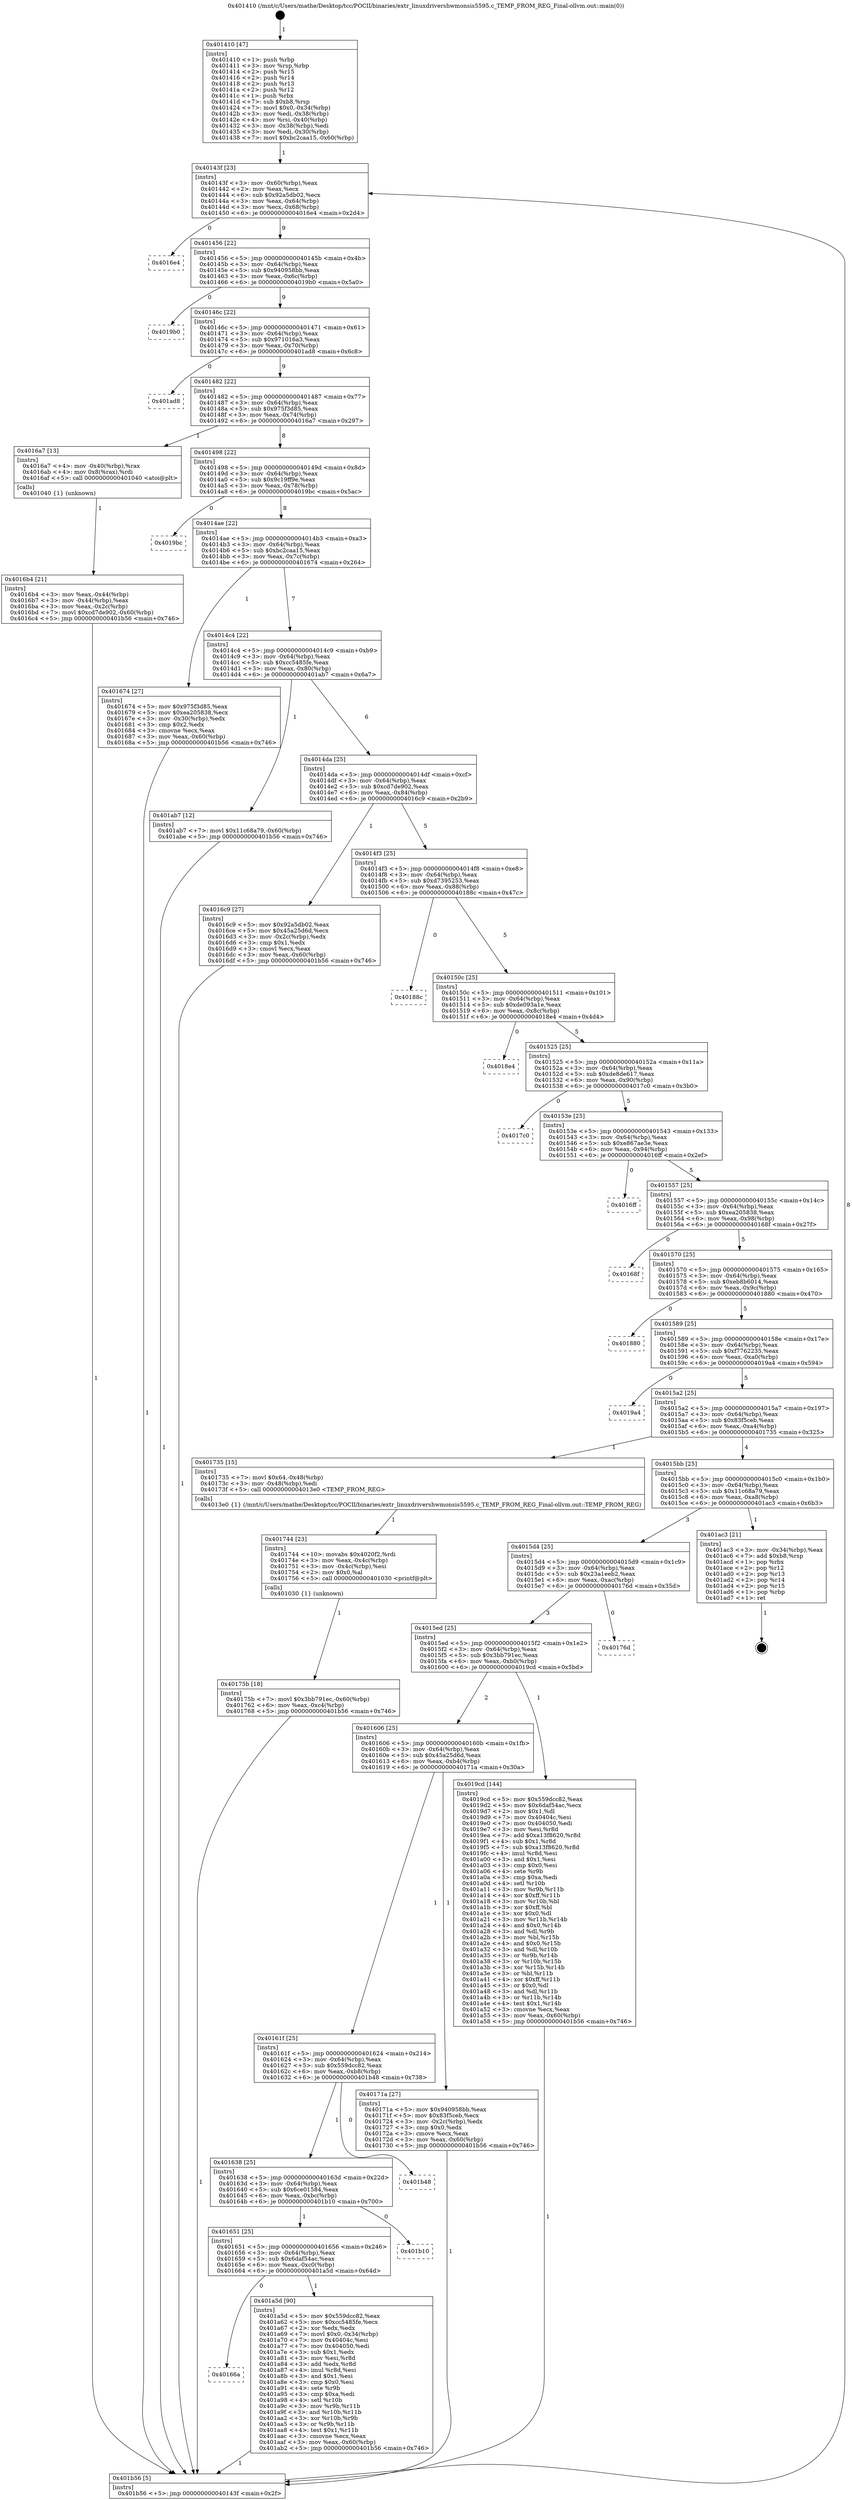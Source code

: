 digraph "0x401410" {
  label = "0x401410 (/mnt/c/Users/mathe/Desktop/tcc/POCII/binaries/extr_linuxdrivershwmonsis5595.c_TEMP_FROM_REG_Final-ollvm.out::main(0))"
  labelloc = "t"
  node[shape=record]

  Entry [label="",width=0.3,height=0.3,shape=circle,fillcolor=black,style=filled]
  "0x40143f" [label="{
     0x40143f [23]\l
     | [instrs]\l
     &nbsp;&nbsp;0x40143f \<+3\>: mov -0x60(%rbp),%eax\l
     &nbsp;&nbsp;0x401442 \<+2\>: mov %eax,%ecx\l
     &nbsp;&nbsp;0x401444 \<+6\>: sub $0x92a5db02,%ecx\l
     &nbsp;&nbsp;0x40144a \<+3\>: mov %eax,-0x64(%rbp)\l
     &nbsp;&nbsp;0x40144d \<+3\>: mov %ecx,-0x68(%rbp)\l
     &nbsp;&nbsp;0x401450 \<+6\>: je 00000000004016e4 \<main+0x2d4\>\l
  }"]
  "0x4016e4" [label="{
     0x4016e4\l
  }", style=dashed]
  "0x401456" [label="{
     0x401456 [22]\l
     | [instrs]\l
     &nbsp;&nbsp;0x401456 \<+5\>: jmp 000000000040145b \<main+0x4b\>\l
     &nbsp;&nbsp;0x40145b \<+3\>: mov -0x64(%rbp),%eax\l
     &nbsp;&nbsp;0x40145e \<+5\>: sub $0x940958bb,%eax\l
     &nbsp;&nbsp;0x401463 \<+3\>: mov %eax,-0x6c(%rbp)\l
     &nbsp;&nbsp;0x401466 \<+6\>: je 00000000004019b0 \<main+0x5a0\>\l
  }"]
  Exit [label="",width=0.3,height=0.3,shape=circle,fillcolor=black,style=filled,peripheries=2]
  "0x4019b0" [label="{
     0x4019b0\l
  }", style=dashed]
  "0x40146c" [label="{
     0x40146c [22]\l
     | [instrs]\l
     &nbsp;&nbsp;0x40146c \<+5\>: jmp 0000000000401471 \<main+0x61\>\l
     &nbsp;&nbsp;0x401471 \<+3\>: mov -0x64(%rbp),%eax\l
     &nbsp;&nbsp;0x401474 \<+5\>: sub $0x971016a3,%eax\l
     &nbsp;&nbsp;0x401479 \<+3\>: mov %eax,-0x70(%rbp)\l
     &nbsp;&nbsp;0x40147c \<+6\>: je 0000000000401ad8 \<main+0x6c8\>\l
  }"]
  "0x40166a" [label="{
     0x40166a\l
  }", style=dashed]
  "0x401ad8" [label="{
     0x401ad8\l
  }", style=dashed]
  "0x401482" [label="{
     0x401482 [22]\l
     | [instrs]\l
     &nbsp;&nbsp;0x401482 \<+5\>: jmp 0000000000401487 \<main+0x77\>\l
     &nbsp;&nbsp;0x401487 \<+3\>: mov -0x64(%rbp),%eax\l
     &nbsp;&nbsp;0x40148a \<+5\>: sub $0x975f3d85,%eax\l
     &nbsp;&nbsp;0x40148f \<+3\>: mov %eax,-0x74(%rbp)\l
     &nbsp;&nbsp;0x401492 \<+6\>: je 00000000004016a7 \<main+0x297\>\l
  }"]
  "0x401a5d" [label="{
     0x401a5d [90]\l
     | [instrs]\l
     &nbsp;&nbsp;0x401a5d \<+5\>: mov $0x559dcc82,%eax\l
     &nbsp;&nbsp;0x401a62 \<+5\>: mov $0xcc5485fe,%ecx\l
     &nbsp;&nbsp;0x401a67 \<+2\>: xor %edx,%edx\l
     &nbsp;&nbsp;0x401a69 \<+7\>: movl $0x0,-0x34(%rbp)\l
     &nbsp;&nbsp;0x401a70 \<+7\>: mov 0x40404c,%esi\l
     &nbsp;&nbsp;0x401a77 \<+7\>: mov 0x404050,%edi\l
     &nbsp;&nbsp;0x401a7e \<+3\>: sub $0x1,%edx\l
     &nbsp;&nbsp;0x401a81 \<+3\>: mov %esi,%r8d\l
     &nbsp;&nbsp;0x401a84 \<+3\>: add %edx,%r8d\l
     &nbsp;&nbsp;0x401a87 \<+4\>: imul %r8d,%esi\l
     &nbsp;&nbsp;0x401a8b \<+3\>: and $0x1,%esi\l
     &nbsp;&nbsp;0x401a8e \<+3\>: cmp $0x0,%esi\l
     &nbsp;&nbsp;0x401a91 \<+4\>: sete %r9b\l
     &nbsp;&nbsp;0x401a95 \<+3\>: cmp $0xa,%edi\l
     &nbsp;&nbsp;0x401a98 \<+4\>: setl %r10b\l
     &nbsp;&nbsp;0x401a9c \<+3\>: mov %r9b,%r11b\l
     &nbsp;&nbsp;0x401a9f \<+3\>: and %r10b,%r11b\l
     &nbsp;&nbsp;0x401aa2 \<+3\>: xor %r10b,%r9b\l
     &nbsp;&nbsp;0x401aa5 \<+3\>: or %r9b,%r11b\l
     &nbsp;&nbsp;0x401aa8 \<+4\>: test $0x1,%r11b\l
     &nbsp;&nbsp;0x401aac \<+3\>: cmovne %ecx,%eax\l
     &nbsp;&nbsp;0x401aaf \<+3\>: mov %eax,-0x60(%rbp)\l
     &nbsp;&nbsp;0x401ab2 \<+5\>: jmp 0000000000401b56 \<main+0x746\>\l
  }"]
  "0x4016a7" [label="{
     0x4016a7 [13]\l
     | [instrs]\l
     &nbsp;&nbsp;0x4016a7 \<+4\>: mov -0x40(%rbp),%rax\l
     &nbsp;&nbsp;0x4016ab \<+4\>: mov 0x8(%rax),%rdi\l
     &nbsp;&nbsp;0x4016af \<+5\>: call 0000000000401040 \<atoi@plt\>\l
     | [calls]\l
     &nbsp;&nbsp;0x401040 \{1\} (unknown)\l
  }"]
  "0x401498" [label="{
     0x401498 [22]\l
     | [instrs]\l
     &nbsp;&nbsp;0x401498 \<+5\>: jmp 000000000040149d \<main+0x8d\>\l
     &nbsp;&nbsp;0x40149d \<+3\>: mov -0x64(%rbp),%eax\l
     &nbsp;&nbsp;0x4014a0 \<+5\>: sub $0x9c19ff9e,%eax\l
     &nbsp;&nbsp;0x4014a5 \<+3\>: mov %eax,-0x78(%rbp)\l
     &nbsp;&nbsp;0x4014a8 \<+6\>: je 00000000004019bc \<main+0x5ac\>\l
  }"]
  "0x401651" [label="{
     0x401651 [25]\l
     | [instrs]\l
     &nbsp;&nbsp;0x401651 \<+5\>: jmp 0000000000401656 \<main+0x246\>\l
     &nbsp;&nbsp;0x401656 \<+3\>: mov -0x64(%rbp),%eax\l
     &nbsp;&nbsp;0x401659 \<+5\>: sub $0x6daf54ac,%eax\l
     &nbsp;&nbsp;0x40165e \<+6\>: mov %eax,-0xc0(%rbp)\l
     &nbsp;&nbsp;0x401664 \<+6\>: je 0000000000401a5d \<main+0x64d\>\l
  }"]
  "0x4019bc" [label="{
     0x4019bc\l
  }", style=dashed]
  "0x4014ae" [label="{
     0x4014ae [22]\l
     | [instrs]\l
     &nbsp;&nbsp;0x4014ae \<+5\>: jmp 00000000004014b3 \<main+0xa3\>\l
     &nbsp;&nbsp;0x4014b3 \<+3\>: mov -0x64(%rbp),%eax\l
     &nbsp;&nbsp;0x4014b6 \<+5\>: sub $0xbc2caa15,%eax\l
     &nbsp;&nbsp;0x4014bb \<+3\>: mov %eax,-0x7c(%rbp)\l
     &nbsp;&nbsp;0x4014be \<+6\>: je 0000000000401674 \<main+0x264\>\l
  }"]
  "0x401b10" [label="{
     0x401b10\l
  }", style=dashed]
  "0x401674" [label="{
     0x401674 [27]\l
     | [instrs]\l
     &nbsp;&nbsp;0x401674 \<+5\>: mov $0x975f3d85,%eax\l
     &nbsp;&nbsp;0x401679 \<+5\>: mov $0xea205838,%ecx\l
     &nbsp;&nbsp;0x40167e \<+3\>: mov -0x30(%rbp),%edx\l
     &nbsp;&nbsp;0x401681 \<+3\>: cmp $0x2,%edx\l
     &nbsp;&nbsp;0x401684 \<+3\>: cmovne %ecx,%eax\l
     &nbsp;&nbsp;0x401687 \<+3\>: mov %eax,-0x60(%rbp)\l
     &nbsp;&nbsp;0x40168a \<+5\>: jmp 0000000000401b56 \<main+0x746\>\l
  }"]
  "0x4014c4" [label="{
     0x4014c4 [22]\l
     | [instrs]\l
     &nbsp;&nbsp;0x4014c4 \<+5\>: jmp 00000000004014c9 \<main+0xb9\>\l
     &nbsp;&nbsp;0x4014c9 \<+3\>: mov -0x64(%rbp),%eax\l
     &nbsp;&nbsp;0x4014cc \<+5\>: sub $0xcc5485fe,%eax\l
     &nbsp;&nbsp;0x4014d1 \<+3\>: mov %eax,-0x80(%rbp)\l
     &nbsp;&nbsp;0x4014d4 \<+6\>: je 0000000000401ab7 \<main+0x6a7\>\l
  }"]
  "0x401b56" [label="{
     0x401b56 [5]\l
     | [instrs]\l
     &nbsp;&nbsp;0x401b56 \<+5\>: jmp 000000000040143f \<main+0x2f\>\l
  }"]
  "0x401410" [label="{
     0x401410 [47]\l
     | [instrs]\l
     &nbsp;&nbsp;0x401410 \<+1\>: push %rbp\l
     &nbsp;&nbsp;0x401411 \<+3\>: mov %rsp,%rbp\l
     &nbsp;&nbsp;0x401414 \<+2\>: push %r15\l
     &nbsp;&nbsp;0x401416 \<+2\>: push %r14\l
     &nbsp;&nbsp;0x401418 \<+2\>: push %r13\l
     &nbsp;&nbsp;0x40141a \<+2\>: push %r12\l
     &nbsp;&nbsp;0x40141c \<+1\>: push %rbx\l
     &nbsp;&nbsp;0x40141d \<+7\>: sub $0xb8,%rsp\l
     &nbsp;&nbsp;0x401424 \<+7\>: movl $0x0,-0x34(%rbp)\l
     &nbsp;&nbsp;0x40142b \<+3\>: mov %edi,-0x38(%rbp)\l
     &nbsp;&nbsp;0x40142e \<+4\>: mov %rsi,-0x40(%rbp)\l
     &nbsp;&nbsp;0x401432 \<+3\>: mov -0x38(%rbp),%edi\l
     &nbsp;&nbsp;0x401435 \<+3\>: mov %edi,-0x30(%rbp)\l
     &nbsp;&nbsp;0x401438 \<+7\>: movl $0xbc2caa15,-0x60(%rbp)\l
  }"]
  "0x4016b4" [label="{
     0x4016b4 [21]\l
     | [instrs]\l
     &nbsp;&nbsp;0x4016b4 \<+3\>: mov %eax,-0x44(%rbp)\l
     &nbsp;&nbsp;0x4016b7 \<+3\>: mov -0x44(%rbp),%eax\l
     &nbsp;&nbsp;0x4016ba \<+3\>: mov %eax,-0x2c(%rbp)\l
     &nbsp;&nbsp;0x4016bd \<+7\>: movl $0xcd7de902,-0x60(%rbp)\l
     &nbsp;&nbsp;0x4016c4 \<+5\>: jmp 0000000000401b56 \<main+0x746\>\l
  }"]
  "0x401638" [label="{
     0x401638 [25]\l
     | [instrs]\l
     &nbsp;&nbsp;0x401638 \<+5\>: jmp 000000000040163d \<main+0x22d\>\l
     &nbsp;&nbsp;0x40163d \<+3\>: mov -0x64(%rbp),%eax\l
     &nbsp;&nbsp;0x401640 \<+5\>: sub $0x6ce01584,%eax\l
     &nbsp;&nbsp;0x401645 \<+6\>: mov %eax,-0xbc(%rbp)\l
     &nbsp;&nbsp;0x40164b \<+6\>: je 0000000000401b10 \<main+0x700\>\l
  }"]
  "0x401ab7" [label="{
     0x401ab7 [12]\l
     | [instrs]\l
     &nbsp;&nbsp;0x401ab7 \<+7\>: movl $0x11c68a79,-0x60(%rbp)\l
     &nbsp;&nbsp;0x401abe \<+5\>: jmp 0000000000401b56 \<main+0x746\>\l
  }"]
  "0x4014da" [label="{
     0x4014da [25]\l
     | [instrs]\l
     &nbsp;&nbsp;0x4014da \<+5\>: jmp 00000000004014df \<main+0xcf\>\l
     &nbsp;&nbsp;0x4014df \<+3\>: mov -0x64(%rbp),%eax\l
     &nbsp;&nbsp;0x4014e2 \<+5\>: sub $0xcd7de902,%eax\l
     &nbsp;&nbsp;0x4014e7 \<+6\>: mov %eax,-0x84(%rbp)\l
     &nbsp;&nbsp;0x4014ed \<+6\>: je 00000000004016c9 \<main+0x2b9\>\l
  }"]
  "0x401b48" [label="{
     0x401b48\l
  }", style=dashed]
  "0x4016c9" [label="{
     0x4016c9 [27]\l
     | [instrs]\l
     &nbsp;&nbsp;0x4016c9 \<+5\>: mov $0x92a5db02,%eax\l
     &nbsp;&nbsp;0x4016ce \<+5\>: mov $0x45a25d6d,%ecx\l
     &nbsp;&nbsp;0x4016d3 \<+3\>: mov -0x2c(%rbp),%edx\l
     &nbsp;&nbsp;0x4016d6 \<+3\>: cmp $0x1,%edx\l
     &nbsp;&nbsp;0x4016d9 \<+3\>: cmovl %ecx,%eax\l
     &nbsp;&nbsp;0x4016dc \<+3\>: mov %eax,-0x60(%rbp)\l
     &nbsp;&nbsp;0x4016df \<+5\>: jmp 0000000000401b56 \<main+0x746\>\l
  }"]
  "0x4014f3" [label="{
     0x4014f3 [25]\l
     | [instrs]\l
     &nbsp;&nbsp;0x4014f3 \<+5\>: jmp 00000000004014f8 \<main+0xe8\>\l
     &nbsp;&nbsp;0x4014f8 \<+3\>: mov -0x64(%rbp),%eax\l
     &nbsp;&nbsp;0x4014fb \<+5\>: sub $0xd7395253,%eax\l
     &nbsp;&nbsp;0x401500 \<+6\>: mov %eax,-0x88(%rbp)\l
     &nbsp;&nbsp;0x401506 \<+6\>: je 000000000040188c \<main+0x47c\>\l
  }"]
  "0x40175b" [label="{
     0x40175b [18]\l
     | [instrs]\l
     &nbsp;&nbsp;0x40175b \<+7\>: movl $0x3bb791ec,-0x60(%rbp)\l
     &nbsp;&nbsp;0x401762 \<+6\>: mov %eax,-0xc4(%rbp)\l
     &nbsp;&nbsp;0x401768 \<+5\>: jmp 0000000000401b56 \<main+0x746\>\l
  }"]
  "0x40188c" [label="{
     0x40188c\l
  }", style=dashed]
  "0x40150c" [label="{
     0x40150c [25]\l
     | [instrs]\l
     &nbsp;&nbsp;0x40150c \<+5\>: jmp 0000000000401511 \<main+0x101\>\l
     &nbsp;&nbsp;0x401511 \<+3\>: mov -0x64(%rbp),%eax\l
     &nbsp;&nbsp;0x401514 \<+5\>: sub $0xde093a1e,%eax\l
     &nbsp;&nbsp;0x401519 \<+6\>: mov %eax,-0x8c(%rbp)\l
     &nbsp;&nbsp;0x40151f \<+6\>: je 00000000004018e4 \<main+0x4d4\>\l
  }"]
  "0x401744" [label="{
     0x401744 [23]\l
     | [instrs]\l
     &nbsp;&nbsp;0x401744 \<+10\>: movabs $0x4020f2,%rdi\l
     &nbsp;&nbsp;0x40174e \<+3\>: mov %eax,-0x4c(%rbp)\l
     &nbsp;&nbsp;0x401751 \<+3\>: mov -0x4c(%rbp),%esi\l
     &nbsp;&nbsp;0x401754 \<+2\>: mov $0x0,%al\l
     &nbsp;&nbsp;0x401756 \<+5\>: call 0000000000401030 \<printf@plt\>\l
     | [calls]\l
     &nbsp;&nbsp;0x401030 \{1\} (unknown)\l
  }"]
  "0x4018e4" [label="{
     0x4018e4\l
  }", style=dashed]
  "0x401525" [label="{
     0x401525 [25]\l
     | [instrs]\l
     &nbsp;&nbsp;0x401525 \<+5\>: jmp 000000000040152a \<main+0x11a\>\l
     &nbsp;&nbsp;0x40152a \<+3\>: mov -0x64(%rbp),%eax\l
     &nbsp;&nbsp;0x40152d \<+5\>: sub $0xde8de617,%eax\l
     &nbsp;&nbsp;0x401532 \<+6\>: mov %eax,-0x90(%rbp)\l
     &nbsp;&nbsp;0x401538 \<+6\>: je 00000000004017c0 \<main+0x3b0\>\l
  }"]
  "0x40161f" [label="{
     0x40161f [25]\l
     | [instrs]\l
     &nbsp;&nbsp;0x40161f \<+5\>: jmp 0000000000401624 \<main+0x214\>\l
     &nbsp;&nbsp;0x401624 \<+3\>: mov -0x64(%rbp),%eax\l
     &nbsp;&nbsp;0x401627 \<+5\>: sub $0x559dcc82,%eax\l
     &nbsp;&nbsp;0x40162c \<+6\>: mov %eax,-0xb8(%rbp)\l
     &nbsp;&nbsp;0x401632 \<+6\>: je 0000000000401b48 \<main+0x738\>\l
  }"]
  "0x4017c0" [label="{
     0x4017c0\l
  }", style=dashed]
  "0x40153e" [label="{
     0x40153e [25]\l
     | [instrs]\l
     &nbsp;&nbsp;0x40153e \<+5\>: jmp 0000000000401543 \<main+0x133\>\l
     &nbsp;&nbsp;0x401543 \<+3\>: mov -0x64(%rbp),%eax\l
     &nbsp;&nbsp;0x401546 \<+5\>: sub $0xe867ae3e,%eax\l
     &nbsp;&nbsp;0x40154b \<+6\>: mov %eax,-0x94(%rbp)\l
     &nbsp;&nbsp;0x401551 \<+6\>: je 00000000004016ff \<main+0x2ef\>\l
  }"]
  "0x40171a" [label="{
     0x40171a [27]\l
     | [instrs]\l
     &nbsp;&nbsp;0x40171a \<+5\>: mov $0x940958bb,%eax\l
     &nbsp;&nbsp;0x40171f \<+5\>: mov $0x83f5ceb,%ecx\l
     &nbsp;&nbsp;0x401724 \<+3\>: mov -0x2c(%rbp),%edx\l
     &nbsp;&nbsp;0x401727 \<+3\>: cmp $0x0,%edx\l
     &nbsp;&nbsp;0x40172a \<+3\>: cmove %ecx,%eax\l
     &nbsp;&nbsp;0x40172d \<+3\>: mov %eax,-0x60(%rbp)\l
     &nbsp;&nbsp;0x401730 \<+5\>: jmp 0000000000401b56 \<main+0x746\>\l
  }"]
  "0x4016ff" [label="{
     0x4016ff\l
  }", style=dashed]
  "0x401557" [label="{
     0x401557 [25]\l
     | [instrs]\l
     &nbsp;&nbsp;0x401557 \<+5\>: jmp 000000000040155c \<main+0x14c\>\l
     &nbsp;&nbsp;0x40155c \<+3\>: mov -0x64(%rbp),%eax\l
     &nbsp;&nbsp;0x40155f \<+5\>: sub $0xea205838,%eax\l
     &nbsp;&nbsp;0x401564 \<+6\>: mov %eax,-0x98(%rbp)\l
     &nbsp;&nbsp;0x40156a \<+6\>: je 000000000040168f \<main+0x27f\>\l
  }"]
  "0x401606" [label="{
     0x401606 [25]\l
     | [instrs]\l
     &nbsp;&nbsp;0x401606 \<+5\>: jmp 000000000040160b \<main+0x1fb\>\l
     &nbsp;&nbsp;0x40160b \<+3\>: mov -0x64(%rbp),%eax\l
     &nbsp;&nbsp;0x40160e \<+5\>: sub $0x45a25d6d,%eax\l
     &nbsp;&nbsp;0x401613 \<+6\>: mov %eax,-0xb4(%rbp)\l
     &nbsp;&nbsp;0x401619 \<+6\>: je 000000000040171a \<main+0x30a\>\l
  }"]
  "0x40168f" [label="{
     0x40168f\l
  }", style=dashed]
  "0x401570" [label="{
     0x401570 [25]\l
     | [instrs]\l
     &nbsp;&nbsp;0x401570 \<+5\>: jmp 0000000000401575 \<main+0x165\>\l
     &nbsp;&nbsp;0x401575 \<+3\>: mov -0x64(%rbp),%eax\l
     &nbsp;&nbsp;0x401578 \<+5\>: sub $0xeb8b6014,%eax\l
     &nbsp;&nbsp;0x40157d \<+6\>: mov %eax,-0x9c(%rbp)\l
     &nbsp;&nbsp;0x401583 \<+6\>: je 0000000000401880 \<main+0x470\>\l
  }"]
  "0x4019cd" [label="{
     0x4019cd [144]\l
     | [instrs]\l
     &nbsp;&nbsp;0x4019cd \<+5\>: mov $0x559dcc82,%eax\l
     &nbsp;&nbsp;0x4019d2 \<+5\>: mov $0x6daf54ac,%ecx\l
     &nbsp;&nbsp;0x4019d7 \<+2\>: mov $0x1,%dl\l
     &nbsp;&nbsp;0x4019d9 \<+7\>: mov 0x40404c,%esi\l
     &nbsp;&nbsp;0x4019e0 \<+7\>: mov 0x404050,%edi\l
     &nbsp;&nbsp;0x4019e7 \<+3\>: mov %esi,%r8d\l
     &nbsp;&nbsp;0x4019ea \<+7\>: add $0xa13f8620,%r8d\l
     &nbsp;&nbsp;0x4019f1 \<+4\>: sub $0x1,%r8d\l
     &nbsp;&nbsp;0x4019f5 \<+7\>: sub $0xa13f8620,%r8d\l
     &nbsp;&nbsp;0x4019fc \<+4\>: imul %r8d,%esi\l
     &nbsp;&nbsp;0x401a00 \<+3\>: and $0x1,%esi\l
     &nbsp;&nbsp;0x401a03 \<+3\>: cmp $0x0,%esi\l
     &nbsp;&nbsp;0x401a06 \<+4\>: sete %r9b\l
     &nbsp;&nbsp;0x401a0a \<+3\>: cmp $0xa,%edi\l
     &nbsp;&nbsp;0x401a0d \<+4\>: setl %r10b\l
     &nbsp;&nbsp;0x401a11 \<+3\>: mov %r9b,%r11b\l
     &nbsp;&nbsp;0x401a14 \<+4\>: xor $0xff,%r11b\l
     &nbsp;&nbsp;0x401a18 \<+3\>: mov %r10b,%bl\l
     &nbsp;&nbsp;0x401a1b \<+3\>: xor $0xff,%bl\l
     &nbsp;&nbsp;0x401a1e \<+3\>: xor $0x0,%dl\l
     &nbsp;&nbsp;0x401a21 \<+3\>: mov %r11b,%r14b\l
     &nbsp;&nbsp;0x401a24 \<+4\>: and $0x0,%r14b\l
     &nbsp;&nbsp;0x401a28 \<+3\>: and %dl,%r9b\l
     &nbsp;&nbsp;0x401a2b \<+3\>: mov %bl,%r15b\l
     &nbsp;&nbsp;0x401a2e \<+4\>: and $0x0,%r15b\l
     &nbsp;&nbsp;0x401a32 \<+3\>: and %dl,%r10b\l
     &nbsp;&nbsp;0x401a35 \<+3\>: or %r9b,%r14b\l
     &nbsp;&nbsp;0x401a38 \<+3\>: or %r10b,%r15b\l
     &nbsp;&nbsp;0x401a3b \<+3\>: xor %r15b,%r14b\l
     &nbsp;&nbsp;0x401a3e \<+3\>: or %bl,%r11b\l
     &nbsp;&nbsp;0x401a41 \<+4\>: xor $0xff,%r11b\l
     &nbsp;&nbsp;0x401a45 \<+3\>: or $0x0,%dl\l
     &nbsp;&nbsp;0x401a48 \<+3\>: and %dl,%r11b\l
     &nbsp;&nbsp;0x401a4b \<+3\>: or %r11b,%r14b\l
     &nbsp;&nbsp;0x401a4e \<+4\>: test $0x1,%r14b\l
     &nbsp;&nbsp;0x401a52 \<+3\>: cmovne %ecx,%eax\l
     &nbsp;&nbsp;0x401a55 \<+3\>: mov %eax,-0x60(%rbp)\l
     &nbsp;&nbsp;0x401a58 \<+5\>: jmp 0000000000401b56 \<main+0x746\>\l
  }"]
  "0x401880" [label="{
     0x401880\l
  }", style=dashed]
  "0x401589" [label="{
     0x401589 [25]\l
     | [instrs]\l
     &nbsp;&nbsp;0x401589 \<+5\>: jmp 000000000040158e \<main+0x17e\>\l
     &nbsp;&nbsp;0x40158e \<+3\>: mov -0x64(%rbp),%eax\l
     &nbsp;&nbsp;0x401591 \<+5\>: sub $0xf7762235,%eax\l
     &nbsp;&nbsp;0x401596 \<+6\>: mov %eax,-0xa0(%rbp)\l
     &nbsp;&nbsp;0x40159c \<+6\>: je 00000000004019a4 \<main+0x594\>\l
  }"]
  "0x4015ed" [label="{
     0x4015ed [25]\l
     | [instrs]\l
     &nbsp;&nbsp;0x4015ed \<+5\>: jmp 00000000004015f2 \<main+0x1e2\>\l
     &nbsp;&nbsp;0x4015f2 \<+3\>: mov -0x64(%rbp),%eax\l
     &nbsp;&nbsp;0x4015f5 \<+5\>: sub $0x3bb791ec,%eax\l
     &nbsp;&nbsp;0x4015fa \<+6\>: mov %eax,-0xb0(%rbp)\l
     &nbsp;&nbsp;0x401600 \<+6\>: je 00000000004019cd \<main+0x5bd\>\l
  }"]
  "0x4019a4" [label="{
     0x4019a4\l
  }", style=dashed]
  "0x4015a2" [label="{
     0x4015a2 [25]\l
     | [instrs]\l
     &nbsp;&nbsp;0x4015a2 \<+5\>: jmp 00000000004015a7 \<main+0x197\>\l
     &nbsp;&nbsp;0x4015a7 \<+3\>: mov -0x64(%rbp),%eax\l
     &nbsp;&nbsp;0x4015aa \<+5\>: sub $0x83f5ceb,%eax\l
     &nbsp;&nbsp;0x4015af \<+6\>: mov %eax,-0xa4(%rbp)\l
     &nbsp;&nbsp;0x4015b5 \<+6\>: je 0000000000401735 \<main+0x325\>\l
  }"]
  "0x40176d" [label="{
     0x40176d\l
  }", style=dashed]
  "0x401735" [label="{
     0x401735 [15]\l
     | [instrs]\l
     &nbsp;&nbsp;0x401735 \<+7\>: movl $0x64,-0x48(%rbp)\l
     &nbsp;&nbsp;0x40173c \<+3\>: mov -0x48(%rbp),%edi\l
     &nbsp;&nbsp;0x40173f \<+5\>: call 00000000004013e0 \<TEMP_FROM_REG\>\l
     | [calls]\l
     &nbsp;&nbsp;0x4013e0 \{1\} (/mnt/c/Users/mathe/Desktop/tcc/POCII/binaries/extr_linuxdrivershwmonsis5595.c_TEMP_FROM_REG_Final-ollvm.out::TEMP_FROM_REG)\l
  }"]
  "0x4015bb" [label="{
     0x4015bb [25]\l
     | [instrs]\l
     &nbsp;&nbsp;0x4015bb \<+5\>: jmp 00000000004015c0 \<main+0x1b0\>\l
     &nbsp;&nbsp;0x4015c0 \<+3\>: mov -0x64(%rbp),%eax\l
     &nbsp;&nbsp;0x4015c3 \<+5\>: sub $0x11c68a79,%eax\l
     &nbsp;&nbsp;0x4015c8 \<+6\>: mov %eax,-0xa8(%rbp)\l
     &nbsp;&nbsp;0x4015ce \<+6\>: je 0000000000401ac3 \<main+0x6b3\>\l
  }"]
  "0x4015d4" [label="{
     0x4015d4 [25]\l
     | [instrs]\l
     &nbsp;&nbsp;0x4015d4 \<+5\>: jmp 00000000004015d9 \<main+0x1c9\>\l
     &nbsp;&nbsp;0x4015d9 \<+3\>: mov -0x64(%rbp),%eax\l
     &nbsp;&nbsp;0x4015dc \<+5\>: sub $0x23a1eeb2,%eax\l
     &nbsp;&nbsp;0x4015e1 \<+6\>: mov %eax,-0xac(%rbp)\l
     &nbsp;&nbsp;0x4015e7 \<+6\>: je 000000000040176d \<main+0x35d\>\l
  }"]
  "0x401ac3" [label="{
     0x401ac3 [21]\l
     | [instrs]\l
     &nbsp;&nbsp;0x401ac3 \<+3\>: mov -0x34(%rbp),%eax\l
     &nbsp;&nbsp;0x401ac6 \<+7\>: add $0xb8,%rsp\l
     &nbsp;&nbsp;0x401acd \<+1\>: pop %rbx\l
     &nbsp;&nbsp;0x401ace \<+2\>: pop %r12\l
     &nbsp;&nbsp;0x401ad0 \<+2\>: pop %r13\l
     &nbsp;&nbsp;0x401ad2 \<+2\>: pop %r14\l
     &nbsp;&nbsp;0x401ad4 \<+2\>: pop %r15\l
     &nbsp;&nbsp;0x401ad6 \<+1\>: pop %rbp\l
     &nbsp;&nbsp;0x401ad7 \<+1\>: ret\l
  }"]
  Entry -> "0x401410" [label=" 1"]
  "0x40143f" -> "0x4016e4" [label=" 0"]
  "0x40143f" -> "0x401456" [label=" 9"]
  "0x401ac3" -> Exit [label=" 1"]
  "0x401456" -> "0x4019b0" [label=" 0"]
  "0x401456" -> "0x40146c" [label=" 9"]
  "0x401ab7" -> "0x401b56" [label=" 1"]
  "0x40146c" -> "0x401ad8" [label=" 0"]
  "0x40146c" -> "0x401482" [label=" 9"]
  "0x401a5d" -> "0x401b56" [label=" 1"]
  "0x401482" -> "0x4016a7" [label=" 1"]
  "0x401482" -> "0x401498" [label=" 8"]
  "0x401651" -> "0x40166a" [label=" 0"]
  "0x401498" -> "0x4019bc" [label=" 0"]
  "0x401498" -> "0x4014ae" [label=" 8"]
  "0x401651" -> "0x401a5d" [label=" 1"]
  "0x4014ae" -> "0x401674" [label=" 1"]
  "0x4014ae" -> "0x4014c4" [label=" 7"]
  "0x401674" -> "0x401b56" [label=" 1"]
  "0x401410" -> "0x40143f" [label=" 1"]
  "0x401b56" -> "0x40143f" [label=" 8"]
  "0x4016a7" -> "0x4016b4" [label=" 1"]
  "0x4016b4" -> "0x401b56" [label=" 1"]
  "0x401638" -> "0x401651" [label=" 1"]
  "0x4014c4" -> "0x401ab7" [label=" 1"]
  "0x4014c4" -> "0x4014da" [label=" 6"]
  "0x401638" -> "0x401b10" [label=" 0"]
  "0x4014da" -> "0x4016c9" [label=" 1"]
  "0x4014da" -> "0x4014f3" [label=" 5"]
  "0x4016c9" -> "0x401b56" [label=" 1"]
  "0x40161f" -> "0x401638" [label=" 1"]
  "0x4014f3" -> "0x40188c" [label=" 0"]
  "0x4014f3" -> "0x40150c" [label=" 5"]
  "0x40161f" -> "0x401b48" [label=" 0"]
  "0x40150c" -> "0x4018e4" [label=" 0"]
  "0x40150c" -> "0x401525" [label=" 5"]
  "0x4019cd" -> "0x401b56" [label=" 1"]
  "0x401525" -> "0x4017c0" [label=" 0"]
  "0x401525" -> "0x40153e" [label=" 5"]
  "0x40175b" -> "0x401b56" [label=" 1"]
  "0x40153e" -> "0x4016ff" [label=" 0"]
  "0x40153e" -> "0x401557" [label=" 5"]
  "0x401744" -> "0x40175b" [label=" 1"]
  "0x401557" -> "0x40168f" [label=" 0"]
  "0x401557" -> "0x401570" [label=" 5"]
  "0x40171a" -> "0x401b56" [label=" 1"]
  "0x401570" -> "0x401880" [label=" 0"]
  "0x401570" -> "0x401589" [label=" 5"]
  "0x401606" -> "0x40161f" [label=" 1"]
  "0x401589" -> "0x4019a4" [label=" 0"]
  "0x401589" -> "0x4015a2" [label=" 5"]
  "0x401735" -> "0x401744" [label=" 1"]
  "0x4015a2" -> "0x401735" [label=" 1"]
  "0x4015a2" -> "0x4015bb" [label=" 4"]
  "0x4015ed" -> "0x401606" [label=" 2"]
  "0x4015bb" -> "0x401ac3" [label=" 1"]
  "0x4015bb" -> "0x4015d4" [label=" 3"]
  "0x4015ed" -> "0x4019cd" [label=" 1"]
  "0x4015d4" -> "0x40176d" [label=" 0"]
  "0x4015d4" -> "0x4015ed" [label=" 3"]
  "0x401606" -> "0x40171a" [label=" 1"]
}
